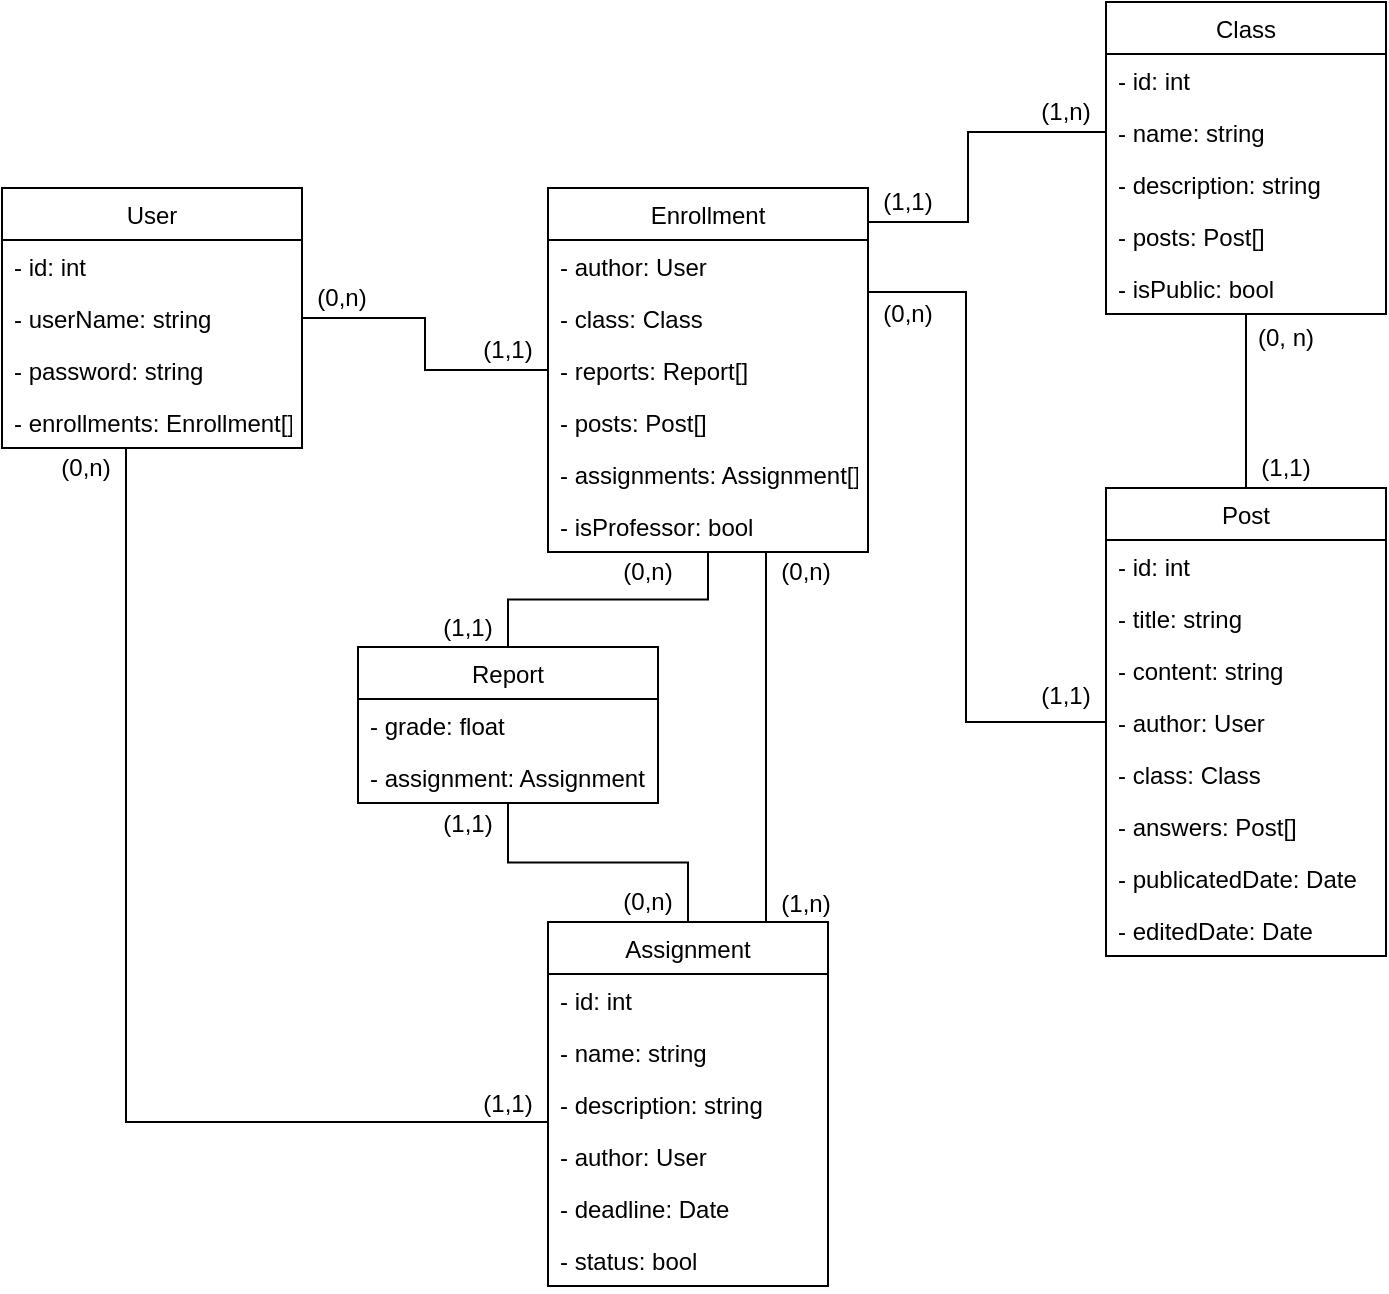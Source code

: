 <mxfile version="12.2.3" type="device" pages="1"><diagram id="uhd2WA2Yt3dp1Rinx9AB" name="Page-1"><mxGraphModel dx="1088" dy="519" grid="1" gridSize="10" guides="1" tooltips="1" connect="1" arrows="1" fold="1" page="1" pageScale="1" pageWidth="827" pageHeight="1169" math="0" shadow="0"><root><mxCell id="0"/><mxCell id="1" parent="0"/><mxCell id="2Uxq18n9W62fASpcqw_Y-30" style="edgeStyle=orthogonalEdgeStyle;rounded=0;orthogonalLoop=1;jettySize=auto;html=1;endArrow=none;endFill=0;" edge="1" parent="1" source="2Uxq18n9W62fASpcqw_Y-1" target="2Uxq18n9W62fASpcqw_Y-23"><mxGeometry relative="1" as="geometry"><Array as="points"><mxPoint x="130" y="570"/></Array></mxGeometry></mxCell><mxCell id="2Uxq18n9W62fASpcqw_Y-34" style="edgeStyle=orthogonalEdgeStyle;rounded=0;orthogonalLoop=1;jettySize=auto;html=1;endArrow=none;endFill=0;" edge="1" parent="1" source="2Uxq18n9W62fASpcqw_Y-1" target="2Uxq18n9W62fASpcqw_Y-5"><mxGeometry relative="1" as="geometry"/></mxCell><mxCell id="2Uxq18n9W62fASpcqw_Y-1" value="User" style="swimlane;fontStyle=0;childLayout=stackLayout;horizontal=1;startSize=26;fillColor=none;horizontalStack=0;resizeParent=1;resizeParentMax=0;resizeLast=0;collapsible=1;marginBottom=0;" vertex="1" parent="1"><mxGeometry x="68" y="103" width="150" height="130" as="geometry"/></mxCell><mxCell id="2Uxq18n9W62fASpcqw_Y-2" value="- id: int" style="text;strokeColor=none;fillColor=none;align=left;verticalAlign=top;spacingLeft=4;spacingRight=4;overflow=hidden;rotatable=0;points=[[0,0.5],[1,0.5]];portConstraint=eastwest;" vertex="1" parent="2Uxq18n9W62fASpcqw_Y-1"><mxGeometry y="26" width="150" height="26" as="geometry"/></mxCell><mxCell id="2Uxq18n9W62fASpcqw_Y-3" value="- userName: string" style="text;strokeColor=none;fillColor=none;align=left;verticalAlign=top;spacingLeft=4;spacingRight=4;overflow=hidden;rotatable=0;points=[[0,0.5],[1,0.5]];portConstraint=eastwest;" vertex="1" parent="2Uxq18n9W62fASpcqw_Y-1"><mxGeometry y="52" width="150" height="26" as="geometry"/></mxCell><mxCell id="2Uxq18n9W62fASpcqw_Y-4" value="- password: string" style="text;strokeColor=none;fillColor=none;align=left;verticalAlign=top;spacingLeft=4;spacingRight=4;overflow=hidden;rotatable=0;points=[[0,0.5],[1,0.5]];portConstraint=eastwest;" vertex="1" parent="2Uxq18n9W62fASpcqw_Y-1"><mxGeometry y="78" width="150" height="26" as="geometry"/></mxCell><mxCell id="2Uxq18n9W62fASpcqw_Y-48" value="- enrollments: Enrollment[]" style="text;strokeColor=none;fillColor=none;align=left;verticalAlign=top;spacingLeft=4;spacingRight=4;overflow=hidden;rotatable=0;points=[[0,0.5],[1,0.5]];portConstraint=eastwest;" vertex="1" parent="2Uxq18n9W62fASpcqw_Y-1"><mxGeometry y="104" width="150" height="26" as="geometry"/></mxCell><mxCell id="2Uxq18n9W62fASpcqw_Y-32" style="edgeStyle=orthogonalEdgeStyle;rounded=0;orthogonalLoop=1;jettySize=auto;html=1;endArrow=none;endFill=0;" edge="1" parent="1" source="2Uxq18n9W62fASpcqw_Y-5" target="2Uxq18n9W62fASpcqw_Y-9"><mxGeometry relative="1" as="geometry"><Array as="points"><mxPoint x="551" y="120"/><mxPoint x="551" y="75"/></Array></mxGeometry></mxCell><mxCell id="2Uxq18n9W62fASpcqw_Y-33" style="edgeStyle=orthogonalEdgeStyle;rounded=0;orthogonalLoop=1;jettySize=auto;html=1;endArrow=none;endFill=0;" edge="1" parent="1" source="2Uxq18n9W62fASpcqw_Y-5" target="2Uxq18n9W62fASpcqw_Y-14"><mxGeometry relative="1" as="geometry"><Array as="points"><mxPoint x="550" y="155"/><mxPoint x="550" y="370"/></Array></mxGeometry></mxCell><mxCell id="2Uxq18n9W62fASpcqw_Y-51" style="edgeStyle=orthogonalEdgeStyle;rounded=0;orthogonalLoop=1;jettySize=auto;html=1;endArrow=none;endFill=0;" edge="1" parent="1" source="2Uxq18n9W62fASpcqw_Y-5" target="2Uxq18n9W62fASpcqw_Y-44"><mxGeometry relative="1" as="geometry"/></mxCell><mxCell id="2Uxq18n9W62fASpcqw_Y-5" value="Enrollment" style="swimlane;fontStyle=0;childLayout=stackLayout;horizontal=1;startSize=26;fillColor=none;horizontalStack=0;resizeParent=1;resizeParentMax=0;resizeLast=0;collapsible=1;marginBottom=0;" vertex="1" parent="1"><mxGeometry x="341" y="103" width="160" height="182" as="geometry"/></mxCell><mxCell id="2Uxq18n9W62fASpcqw_Y-53" value="- author: User" style="text;strokeColor=none;fillColor=none;align=left;verticalAlign=top;spacingLeft=4;spacingRight=4;overflow=hidden;rotatable=0;points=[[0,0.5],[1,0.5]];portConstraint=eastwest;" vertex="1" parent="2Uxq18n9W62fASpcqw_Y-5"><mxGeometry y="26" width="160" height="26" as="geometry"/></mxCell><mxCell id="2Uxq18n9W62fASpcqw_Y-8" value="- class: Class" style="text;strokeColor=none;fillColor=none;align=left;verticalAlign=top;spacingLeft=4;spacingRight=4;overflow=hidden;rotatable=0;points=[[0,0.5],[1,0.5]];portConstraint=eastwest;" vertex="1" parent="2Uxq18n9W62fASpcqw_Y-5"><mxGeometry y="52" width="160" height="26" as="geometry"/></mxCell><mxCell id="2Uxq18n9W62fASpcqw_Y-50" value="- reports: Report[]" style="text;strokeColor=none;fillColor=none;align=left;verticalAlign=top;spacingLeft=4;spacingRight=4;overflow=hidden;rotatable=0;points=[[0,0.5],[1,0.5]];portConstraint=eastwest;" vertex="1" parent="2Uxq18n9W62fASpcqw_Y-5"><mxGeometry y="78" width="160" height="26" as="geometry"/></mxCell><mxCell id="2Uxq18n9W62fASpcqw_Y-65" value="- posts: Post[]" style="text;strokeColor=none;fillColor=none;align=left;verticalAlign=top;spacingLeft=4;spacingRight=4;overflow=hidden;rotatable=0;points=[[0,0.5],[1,0.5]];portConstraint=eastwest;" vertex="1" parent="2Uxq18n9W62fASpcqw_Y-5"><mxGeometry y="104" width="160" height="26" as="geometry"/></mxCell><mxCell id="2Uxq18n9W62fASpcqw_Y-67" value="- assignments: Assignment[]" style="text;strokeColor=none;fillColor=none;align=left;verticalAlign=top;spacingLeft=4;spacingRight=4;overflow=hidden;rotatable=0;points=[[0,0.5],[1,0.5]];portConstraint=eastwest;" vertex="1" parent="2Uxq18n9W62fASpcqw_Y-5"><mxGeometry y="130" width="160" height="26" as="geometry"/></mxCell><mxCell id="2Uxq18n9W62fASpcqw_Y-6" value="- isProfessor: bool" style="text;strokeColor=none;fillColor=none;align=left;verticalAlign=top;spacingLeft=4;spacingRight=4;overflow=hidden;rotatable=0;points=[[0,0.5],[1,0.5]];portConstraint=eastwest;" vertex="1" parent="2Uxq18n9W62fASpcqw_Y-5"><mxGeometry y="156" width="160" height="26" as="geometry"/></mxCell><mxCell id="2Uxq18n9W62fASpcqw_Y-9" value="Class" style="swimlane;fontStyle=0;childLayout=stackLayout;horizontal=1;startSize=26;fillColor=none;horizontalStack=0;resizeParent=1;resizeParentMax=0;resizeLast=0;collapsible=1;marginBottom=0;" vertex="1" parent="1"><mxGeometry x="620" y="10" width="140" height="156" as="geometry"/></mxCell><mxCell id="2Uxq18n9W62fASpcqw_Y-10" value="- id: int" style="text;strokeColor=none;fillColor=none;align=left;verticalAlign=top;spacingLeft=4;spacingRight=4;overflow=hidden;rotatable=0;points=[[0,0.5],[1,0.5]];portConstraint=eastwest;" vertex="1" parent="2Uxq18n9W62fASpcqw_Y-9"><mxGeometry y="26" width="140" height="26" as="geometry"/></mxCell><mxCell id="2Uxq18n9W62fASpcqw_Y-11" value="- name: string" style="text;strokeColor=none;fillColor=none;align=left;verticalAlign=top;spacingLeft=4;spacingRight=4;overflow=hidden;rotatable=0;points=[[0,0.5],[1,0.5]];portConstraint=eastwest;" vertex="1" parent="2Uxq18n9W62fASpcqw_Y-9"><mxGeometry y="52" width="140" height="26" as="geometry"/></mxCell><mxCell id="2Uxq18n9W62fASpcqw_Y-12" value="- description: string" style="text;strokeColor=none;fillColor=none;align=left;verticalAlign=top;spacingLeft=4;spacingRight=4;overflow=hidden;rotatable=0;points=[[0,0.5],[1,0.5]];portConstraint=eastwest;" vertex="1" parent="2Uxq18n9W62fASpcqw_Y-9"><mxGeometry y="78" width="140" height="26" as="geometry"/></mxCell><mxCell id="2Uxq18n9W62fASpcqw_Y-56" value="- posts: Post[]" style="text;strokeColor=none;fillColor=none;align=left;verticalAlign=top;spacingLeft=4;spacingRight=4;overflow=hidden;rotatable=0;points=[[0,0.5],[1,0.5]];portConstraint=eastwest;" vertex="1" parent="2Uxq18n9W62fASpcqw_Y-9"><mxGeometry y="104" width="140" height="26" as="geometry"/></mxCell><mxCell id="2Uxq18n9W62fASpcqw_Y-13" value="- isPublic: bool" style="text;strokeColor=none;fillColor=none;align=left;verticalAlign=top;spacingLeft=4;spacingRight=4;overflow=hidden;rotatable=0;points=[[0,0.5],[1,0.5]];portConstraint=eastwest;" vertex="1" parent="2Uxq18n9W62fASpcqw_Y-9"><mxGeometry y="130" width="140" height="26" as="geometry"/></mxCell><mxCell id="2Uxq18n9W62fASpcqw_Y-55" style="edgeStyle=orthogonalEdgeStyle;rounded=0;orthogonalLoop=1;jettySize=auto;html=1;endArrow=none;endFill=0;" edge="1" parent="1" source="2Uxq18n9W62fASpcqw_Y-14" target="2Uxq18n9W62fASpcqw_Y-9"><mxGeometry relative="1" as="geometry"/></mxCell><mxCell id="2Uxq18n9W62fASpcqw_Y-14" value="Post" style="swimlane;fontStyle=0;childLayout=stackLayout;horizontal=1;startSize=26;fillColor=none;horizontalStack=0;resizeParent=1;resizeParentMax=0;resizeLast=0;collapsible=1;marginBottom=0;" vertex="1" parent="1"><mxGeometry x="620" y="253" width="140" height="234" as="geometry"/></mxCell><mxCell id="2Uxq18n9W62fASpcqw_Y-15" value="- id: int" style="text;strokeColor=none;fillColor=none;align=left;verticalAlign=top;spacingLeft=4;spacingRight=4;overflow=hidden;rotatable=0;points=[[0,0.5],[1,0.5]];portConstraint=eastwest;" vertex="1" parent="2Uxq18n9W62fASpcqw_Y-14"><mxGeometry y="26" width="140" height="26" as="geometry"/></mxCell><mxCell id="2Uxq18n9W62fASpcqw_Y-16" value="- title: string" style="text;strokeColor=none;fillColor=none;align=left;verticalAlign=top;spacingLeft=4;spacingRight=4;overflow=hidden;rotatable=0;points=[[0,0.5],[1,0.5]];portConstraint=eastwest;" vertex="1" parent="2Uxq18n9W62fASpcqw_Y-14"><mxGeometry y="52" width="140" height="26" as="geometry"/></mxCell><mxCell id="2Uxq18n9W62fASpcqw_Y-17" value="- content: string" style="text;strokeColor=none;fillColor=none;align=left;verticalAlign=top;spacingLeft=4;spacingRight=4;overflow=hidden;rotatable=0;points=[[0,0.5],[1,0.5]];portConstraint=eastwest;" vertex="1" parent="2Uxq18n9W62fASpcqw_Y-14"><mxGeometry y="78" width="140" height="26" as="geometry"/></mxCell><mxCell id="2Uxq18n9W62fASpcqw_Y-18" value="- author: User" style="text;strokeColor=none;fillColor=none;align=left;verticalAlign=top;spacingLeft=4;spacingRight=4;overflow=hidden;rotatable=0;points=[[0,0.5],[1,0.5]];portConstraint=eastwest;" vertex="1" parent="2Uxq18n9W62fASpcqw_Y-14"><mxGeometry y="104" width="140" height="26" as="geometry"/></mxCell><mxCell id="2Uxq18n9W62fASpcqw_Y-19" value="- class: Class" style="text;strokeColor=none;fillColor=none;align=left;verticalAlign=top;spacingLeft=4;spacingRight=4;overflow=hidden;rotatable=0;points=[[0,0.5],[1,0.5]];portConstraint=eastwest;" vertex="1" parent="2Uxq18n9W62fASpcqw_Y-14"><mxGeometry y="130" width="140" height="26" as="geometry"/></mxCell><mxCell id="2Uxq18n9W62fASpcqw_Y-20" value="- answers: Post[]" style="text;strokeColor=none;fillColor=none;align=left;verticalAlign=top;spacingLeft=4;spacingRight=4;overflow=hidden;rotatable=0;points=[[0,0.5],[1,0.5]];portConstraint=eastwest;" vertex="1" parent="2Uxq18n9W62fASpcqw_Y-14"><mxGeometry y="156" width="140" height="26" as="geometry"/></mxCell><mxCell id="2Uxq18n9W62fASpcqw_Y-21" value="- publicatedDate: Date" style="text;strokeColor=none;fillColor=none;align=left;verticalAlign=top;spacingLeft=4;spacingRight=4;overflow=hidden;rotatable=0;points=[[0,0.5],[1,0.5]];portConstraint=eastwest;" vertex="1" parent="2Uxq18n9W62fASpcqw_Y-14"><mxGeometry y="182" width="140" height="26" as="geometry"/></mxCell><mxCell id="2Uxq18n9W62fASpcqw_Y-22" value="- editedDate: Date" style="text;strokeColor=none;fillColor=none;align=left;verticalAlign=top;spacingLeft=4;spacingRight=4;overflow=hidden;rotatable=0;points=[[0,0.5],[1,0.5]];portConstraint=eastwest;" vertex="1" parent="2Uxq18n9W62fASpcqw_Y-14"><mxGeometry y="208" width="140" height="26" as="geometry"/></mxCell><mxCell id="2Uxq18n9W62fASpcqw_Y-66" style="edgeStyle=orthogonalEdgeStyle;rounded=0;orthogonalLoop=1;jettySize=auto;html=1;endArrow=none;endFill=0;" edge="1" parent="1" source="2Uxq18n9W62fASpcqw_Y-23" target="2Uxq18n9W62fASpcqw_Y-5"><mxGeometry relative="1" as="geometry"><Array as="points"><mxPoint x="450" y="390"/><mxPoint x="450" y="390"/></Array></mxGeometry></mxCell><mxCell id="2Uxq18n9W62fASpcqw_Y-23" value="Assignment" style="swimlane;fontStyle=0;childLayout=stackLayout;horizontal=1;startSize=26;fillColor=none;horizontalStack=0;resizeParent=1;resizeParentMax=0;resizeLast=0;collapsible=1;marginBottom=0;" vertex="1" parent="1"><mxGeometry x="341" y="470" width="140" height="182" as="geometry"/></mxCell><mxCell id="2Uxq18n9W62fASpcqw_Y-24" value="- id: int" style="text;strokeColor=none;fillColor=none;align=left;verticalAlign=top;spacingLeft=4;spacingRight=4;overflow=hidden;rotatable=0;points=[[0,0.5],[1,0.5]];portConstraint=eastwest;" vertex="1" parent="2Uxq18n9W62fASpcqw_Y-23"><mxGeometry y="26" width="140" height="26" as="geometry"/></mxCell><mxCell id="2Uxq18n9W62fASpcqw_Y-25" value="- name: string" style="text;strokeColor=none;fillColor=none;align=left;verticalAlign=top;spacingLeft=4;spacingRight=4;overflow=hidden;rotatable=0;points=[[0,0.5],[1,0.5]];portConstraint=eastwest;" vertex="1" parent="2Uxq18n9W62fASpcqw_Y-23"><mxGeometry y="52" width="140" height="26" as="geometry"/></mxCell><mxCell id="2Uxq18n9W62fASpcqw_Y-26" value="- description: string" style="text;strokeColor=none;fillColor=none;align=left;verticalAlign=top;spacingLeft=4;spacingRight=4;overflow=hidden;rotatable=0;points=[[0,0.5],[1,0.5]];portConstraint=eastwest;" vertex="1" parent="2Uxq18n9W62fASpcqw_Y-23"><mxGeometry y="78" width="140" height="26" as="geometry"/></mxCell><mxCell id="2Uxq18n9W62fASpcqw_Y-27" value="- author: User" style="text;strokeColor=none;fillColor=none;align=left;verticalAlign=top;spacingLeft=4;spacingRight=4;overflow=hidden;rotatable=0;points=[[0,0.5],[1,0.5]];portConstraint=eastwest;" vertex="1" parent="2Uxq18n9W62fASpcqw_Y-23"><mxGeometry y="104" width="140" height="26" as="geometry"/></mxCell><mxCell id="2Uxq18n9W62fASpcqw_Y-28" value="- deadline: Date" style="text;strokeColor=none;fillColor=none;align=left;verticalAlign=top;spacingLeft=4;spacingRight=4;overflow=hidden;rotatable=0;points=[[0,0.5],[1,0.5]];portConstraint=eastwest;" vertex="1" parent="2Uxq18n9W62fASpcqw_Y-23"><mxGeometry y="130" width="140" height="26" as="geometry"/></mxCell><mxCell id="2Uxq18n9W62fASpcqw_Y-29" value="- status: bool" style="text;strokeColor=none;fillColor=none;align=left;verticalAlign=top;spacingLeft=4;spacingRight=4;overflow=hidden;rotatable=0;points=[[0,0.5],[1,0.5]];portConstraint=eastwest;" vertex="1" parent="2Uxq18n9W62fASpcqw_Y-23"><mxGeometry y="156" width="140" height="26" as="geometry"/></mxCell><mxCell id="2Uxq18n9W62fASpcqw_Y-35" value="(0,n)" style="text;html=1;strokeColor=none;fillColor=none;align=center;verticalAlign=middle;whiteSpace=wrap;rounded=0;" vertex="1" parent="1"><mxGeometry x="218" y="148" width="40" height="20" as="geometry"/></mxCell><mxCell id="2Uxq18n9W62fASpcqw_Y-36" value="(1,1)" style="text;html=1;strokeColor=none;fillColor=none;align=center;verticalAlign=middle;whiteSpace=wrap;rounded=0;" vertex="1" parent="1"><mxGeometry x="301" y="174" width="40" height="20" as="geometry"/></mxCell><mxCell id="2Uxq18n9W62fASpcqw_Y-37" value="(0,n)" style="text;html=1;strokeColor=none;fillColor=none;align=center;verticalAlign=middle;whiteSpace=wrap;rounded=0;" vertex="1" parent="1"><mxGeometry x="90" y="233" width="40" height="20" as="geometry"/></mxCell><mxCell id="2Uxq18n9W62fASpcqw_Y-38" value="(1,1)" style="text;html=1;strokeColor=none;fillColor=none;align=center;verticalAlign=middle;whiteSpace=wrap;rounded=0;" vertex="1" parent="1"><mxGeometry x="501" y="100" width="40" height="20" as="geometry"/></mxCell><mxCell id="2Uxq18n9W62fASpcqw_Y-39" value="(1,n)" style="text;html=1;strokeColor=none;fillColor=none;align=center;verticalAlign=middle;whiteSpace=wrap;rounded=0;" vertex="1" parent="1"><mxGeometry x="580" y="55" width="40" height="20" as="geometry"/></mxCell><mxCell id="2Uxq18n9W62fASpcqw_Y-41" value="(0,n)" style="text;html=1;strokeColor=none;fillColor=none;align=center;verticalAlign=middle;whiteSpace=wrap;rounded=0;" vertex="1" parent="1"><mxGeometry x="501" y="156" width="40" height="20" as="geometry"/></mxCell><mxCell id="2Uxq18n9W62fASpcqw_Y-42" value="(1,1)" style="text;html=1;strokeColor=none;fillColor=none;align=center;verticalAlign=middle;whiteSpace=wrap;rounded=0;" vertex="1" parent="1"><mxGeometry x="580" y="347" width="40" height="20" as="geometry"/></mxCell><mxCell id="2Uxq18n9W62fASpcqw_Y-43" value="(1,1)" style="text;html=1;strokeColor=none;fillColor=none;align=center;verticalAlign=middle;whiteSpace=wrap;rounded=0;" vertex="1" parent="1"><mxGeometry x="301" y="551" width="40" height="20" as="geometry"/></mxCell><mxCell id="2Uxq18n9W62fASpcqw_Y-52" style="edgeStyle=orthogonalEdgeStyle;rounded=0;orthogonalLoop=1;jettySize=auto;html=1;endArrow=none;endFill=0;" edge="1" parent="1" source="2Uxq18n9W62fASpcqw_Y-44" target="2Uxq18n9W62fASpcqw_Y-23"><mxGeometry relative="1" as="geometry"/></mxCell><mxCell id="2Uxq18n9W62fASpcqw_Y-44" value="Report" style="swimlane;fontStyle=0;childLayout=stackLayout;horizontal=1;startSize=26;fillColor=none;horizontalStack=0;resizeParent=1;resizeParentMax=0;resizeLast=0;collapsible=1;marginBottom=0;" vertex="1" parent="1"><mxGeometry x="246" y="332.5" width="150" height="78" as="geometry"/></mxCell><mxCell id="2Uxq18n9W62fASpcqw_Y-45" value="- grade: float" style="text;strokeColor=none;fillColor=none;align=left;verticalAlign=top;spacingLeft=4;spacingRight=4;overflow=hidden;rotatable=0;points=[[0,0.5],[1,0.5]];portConstraint=eastwest;" vertex="1" parent="2Uxq18n9W62fASpcqw_Y-44"><mxGeometry y="26" width="150" height="26" as="geometry"/></mxCell><mxCell id="2Uxq18n9W62fASpcqw_Y-46" value="- assignment: Assignment" style="text;strokeColor=none;fillColor=none;align=left;verticalAlign=top;spacingLeft=4;spacingRight=4;overflow=hidden;rotatable=0;points=[[0,0.5],[1,0.5]];portConstraint=eastwest;" vertex="1" parent="2Uxq18n9W62fASpcqw_Y-44"><mxGeometry y="52" width="150" height="26" as="geometry"/></mxCell><mxCell id="2Uxq18n9W62fASpcqw_Y-57" value="(0, n)" style="text;html=1;strokeColor=none;fillColor=none;align=center;verticalAlign=middle;whiteSpace=wrap;rounded=0;" vertex="1" parent="1"><mxGeometry x="690" y="168" width="40" height="20" as="geometry"/></mxCell><mxCell id="2Uxq18n9W62fASpcqw_Y-60" value="(1,1)" style="text;html=1;strokeColor=none;fillColor=none;align=center;verticalAlign=middle;whiteSpace=wrap;rounded=0;" vertex="1" parent="1"><mxGeometry x="690" y="233" width="40" height="20" as="geometry"/></mxCell><mxCell id="2Uxq18n9W62fASpcqw_Y-61" value="(0,n)" style="text;html=1;strokeColor=none;fillColor=none;align=center;verticalAlign=middle;whiteSpace=wrap;rounded=0;" vertex="1" parent="1"><mxGeometry x="371" y="285" width="40" height="20" as="geometry"/></mxCell><mxCell id="2Uxq18n9W62fASpcqw_Y-62" value="(1,1)" style="text;html=1;strokeColor=none;fillColor=none;align=center;verticalAlign=middle;whiteSpace=wrap;rounded=0;" vertex="1" parent="1"><mxGeometry x="281" y="312.5" width="40" height="20" as="geometry"/></mxCell><mxCell id="2Uxq18n9W62fASpcqw_Y-63" value="(1,1)" style="text;html=1;strokeColor=none;fillColor=none;align=center;verticalAlign=middle;whiteSpace=wrap;rounded=0;" vertex="1" parent="1"><mxGeometry x="281" y="410.5" width="40" height="20" as="geometry"/></mxCell><mxCell id="2Uxq18n9W62fASpcqw_Y-64" value="(0,n)" style="text;html=1;strokeColor=none;fillColor=none;align=center;verticalAlign=middle;whiteSpace=wrap;rounded=0;" vertex="1" parent="1"><mxGeometry x="371" y="450" width="40" height="20" as="geometry"/></mxCell><mxCell id="2Uxq18n9W62fASpcqw_Y-68" value="(0,n)" style="text;html=1;strokeColor=none;fillColor=none;align=center;verticalAlign=middle;whiteSpace=wrap;rounded=0;" vertex="1" parent="1"><mxGeometry x="450" y="285" width="40" height="20" as="geometry"/></mxCell><mxCell id="2Uxq18n9W62fASpcqw_Y-69" value="(1,n)" style="text;html=1;strokeColor=none;fillColor=none;align=center;verticalAlign=middle;whiteSpace=wrap;rounded=0;" vertex="1" parent="1"><mxGeometry x="450" y="451" width="40" height="20" as="geometry"/></mxCell></root></mxGraphModel></diagram></mxfile>